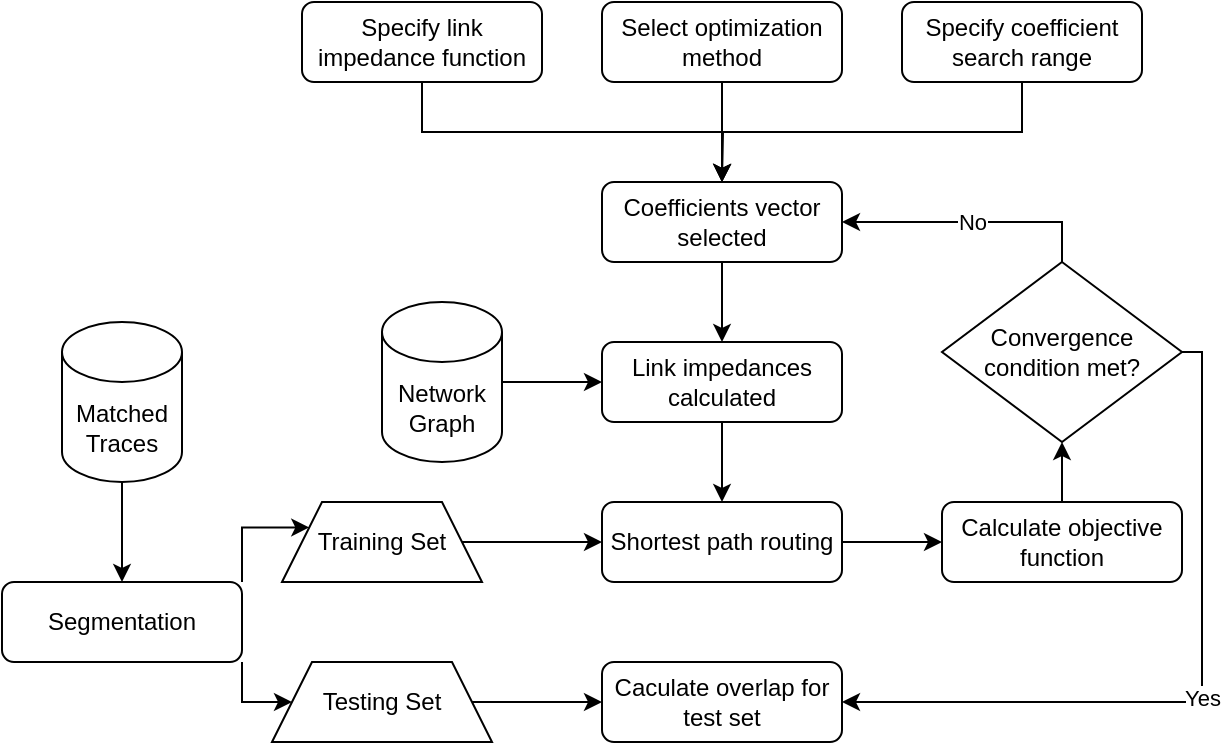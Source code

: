 <mxfile version="21.7.4" type="device">
  <diagram id="C5RBs43oDa-KdzZeNtuy" name="Page-1">
    <mxGraphModel dx="1434" dy="947" grid="1" gridSize="10" guides="1" tooltips="1" connect="1" arrows="1" fold="1" page="1" pageScale="1" pageWidth="827" pageHeight="1169" background="none" math="0" shadow="0">
      <root>
        <mxCell id="WIyWlLk6GJQsqaUBKTNV-0" />
        <mxCell id="WIyWlLk6GJQsqaUBKTNV-1" parent="WIyWlLk6GJQsqaUBKTNV-0" />
        <mxCell id="CkVA8aw27IMA8oM_vs8O-40" value="" style="edgeStyle=orthogonalEdgeStyle;rounded=0;orthogonalLoop=1;jettySize=auto;html=1;" edge="1" parent="WIyWlLk6GJQsqaUBKTNV-1" source="CkVA8aw27IMA8oM_vs8O-13" target="CkVA8aw27IMA8oM_vs8O-34">
          <mxGeometry relative="1" as="geometry" />
        </mxCell>
        <mxCell id="CkVA8aw27IMA8oM_vs8O-13" value="Network Graph" style="shape=cylinder3;whiteSpace=wrap;html=1;boundedLbl=1;backgroundOutline=1;size=15;" vertex="1" parent="WIyWlLk6GJQsqaUBKTNV-1">
          <mxGeometry x="220" y="280" width="60" height="80" as="geometry" />
        </mxCell>
        <mxCell id="CkVA8aw27IMA8oM_vs8O-39" value="" style="edgeStyle=orthogonalEdgeStyle;rounded=0;orthogonalLoop=1;jettySize=auto;html=1;" edge="1" parent="WIyWlLk6GJQsqaUBKTNV-1" source="CkVA8aw27IMA8oM_vs8O-33" target="CkVA8aw27IMA8oM_vs8O-34">
          <mxGeometry relative="1" as="geometry" />
        </mxCell>
        <mxCell id="CkVA8aw27IMA8oM_vs8O-33" value="Coefficients vector selected" style="rounded=1;whiteSpace=wrap;html=1;fontSize=12;glass=0;strokeWidth=1;shadow=0;" vertex="1" parent="WIyWlLk6GJQsqaUBKTNV-1">
          <mxGeometry x="330" y="220" width="120" height="40" as="geometry" />
        </mxCell>
        <mxCell id="CkVA8aw27IMA8oM_vs8O-41" value="" style="edgeStyle=orthogonalEdgeStyle;rounded=0;orthogonalLoop=1;jettySize=auto;html=1;" edge="1" parent="WIyWlLk6GJQsqaUBKTNV-1" source="CkVA8aw27IMA8oM_vs8O-34" target="CkVA8aw27IMA8oM_vs8O-38">
          <mxGeometry relative="1" as="geometry" />
        </mxCell>
        <mxCell id="CkVA8aw27IMA8oM_vs8O-34" value="Link impedances calculated" style="rounded=1;whiteSpace=wrap;html=1;fontSize=12;glass=0;strokeWidth=1;shadow=0;" vertex="1" parent="WIyWlLk6GJQsqaUBKTNV-1">
          <mxGeometry x="330" y="300" width="120" height="40" as="geometry" />
        </mxCell>
        <mxCell id="CkVA8aw27IMA8oM_vs8O-49" value="" style="edgeStyle=orthogonalEdgeStyle;rounded=0;orthogonalLoop=1;jettySize=auto;html=1;" edge="1" parent="WIyWlLk6GJQsqaUBKTNV-1" source="CkVA8aw27IMA8oM_vs8O-36" target="CkVA8aw27IMA8oM_vs8O-43">
          <mxGeometry relative="1" as="geometry" />
        </mxCell>
        <mxCell id="CkVA8aw27IMA8oM_vs8O-36" value="Calculate objective function" style="rounded=1;whiteSpace=wrap;html=1;fontSize=12;glass=0;strokeWidth=1;shadow=0;" vertex="1" parent="WIyWlLk6GJQsqaUBKTNV-1">
          <mxGeometry x="500" y="380" width="120" height="40" as="geometry" />
        </mxCell>
        <mxCell id="CkVA8aw27IMA8oM_vs8O-42" value="" style="edgeStyle=orthogonalEdgeStyle;rounded=0;orthogonalLoop=1;jettySize=auto;html=1;" edge="1" parent="WIyWlLk6GJQsqaUBKTNV-1" source="CkVA8aw27IMA8oM_vs8O-38" target="CkVA8aw27IMA8oM_vs8O-36">
          <mxGeometry relative="1" as="geometry" />
        </mxCell>
        <mxCell id="CkVA8aw27IMA8oM_vs8O-38" value="Shortest path routing" style="rounded=1;whiteSpace=wrap;html=1;fontSize=12;glass=0;strokeWidth=1;shadow=0;" vertex="1" parent="WIyWlLk6GJQsqaUBKTNV-1">
          <mxGeometry x="330" y="380" width="120" height="40" as="geometry" />
        </mxCell>
        <mxCell id="CkVA8aw27IMA8oM_vs8O-43" value="Convergence condition met?" style="rhombus;whiteSpace=wrap;html=1;" vertex="1" parent="WIyWlLk6GJQsqaUBKTNV-1">
          <mxGeometry x="500" y="260" width="120" height="90" as="geometry" />
        </mxCell>
        <mxCell id="CkVA8aw27IMA8oM_vs8O-62" value="" style="edgeStyle=orthogonalEdgeStyle;rounded=0;orthogonalLoop=1;jettySize=auto;html=1;" edge="1" parent="WIyWlLk6GJQsqaUBKTNV-1" source="CkVA8aw27IMA8oM_vs8O-5" target="CkVA8aw27IMA8oM_vs8O-61">
          <mxGeometry relative="1" as="geometry" />
        </mxCell>
        <mxCell id="CkVA8aw27IMA8oM_vs8O-5" value="Matched Traces" style="shape=cylinder3;whiteSpace=wrap;html=1;boundedLbl=1;backgroundOutline=1;size=15;" vertex="1" parent="WIyWlLk6GJQsqaUBKTNV-1">
          <mxGeometry x="60" y="290" width="60" height="80" as="geometry" />
        </mxCell>
        <mxCell id="CkVA8aw27IMA8oM_vs8O-48" value="" style="edgeStyle=orthogonalEdgeStyle;rounded=0;orthogonalLoop=1;jettySize=auto;html=1;" edge="1" parent="WIyWlLk6GJQsqaUBKTNV-1" source="CkVA8aw27IMA8oM_vs8O-7" target="CkVA8aw27IMA8oM_vs8O-38">
          <mxGeometry relative="1" as="geometry" />
        </mxCell>
        <mxCell id="CkVA8aw27IMA8oM_vs8O-7" value="Training Set" style="shape=trapezoid;perimeter=trapezoidPerimeter;whiteSpace=wrap;html=1;fixedSize=1;" vertex="1" parent="WIyWlLk6GJQsqaUBKTNV-1">
          <mxGeometry x="170" y="380" width="100" height="40" as="geometry" />
        </mxCell>
        <mxCell id="WIyWlLk6GJQsqaUBKTNV-3" value="Specify coefficient search range" style="rounded=1;whiteSpace=wrap;html=1;fontSize=12;glass=0;strokeWidth=1;shadow=0;" parent="WIyWlLk6GJQsqaUBKTNV-1" vertex="1">
          <mxGeometry x="480" y="130" width="120" height="40" as="geometry" />
        </mxCell>
        <mxCell id="CkVA8aw27IMA8oM_vs8O-52" value="" style="edgeStyle=orthogonalEdgeStyle;rounded=0;orthogonalLoop=1;jettySize=auto;html=1;" edge="1" parent="WIyWlLk6GJQsqaUBKTNV-1" source="CkVA8aw27IMA8oM_vs8O-14" target="CkVA8aw27IMA8oM_vs8O-33">
          <mxGeometry relative="1" as="geometry" />
        </mxCell>
        <mxCell id="CkVA8aw27IMA8oM_vs8O-14" value="Select optimization method" style="rounded=1;whiteSpace=wrap;html=1;fontSize=12;glass=0;strokeWidth=1;shadow=0;" vertex="1" parent="WIyWlLk6GJQsqaUBKTNV-1">
          <mxGeometry x="330" y="130" width="120" height="40" as="geometry" />
        </mxCell>
        <mxCell id="CkVA8aw27IMA8oM_vs8O-60" value="" style="edgeStyle=orthogonalEdgeStyle;rounded=0;orthogonalLoop=1;jettySize=auto;html=1;" edge="1" parent="WIyWlLk6GJQsqaUBKTNV-1" source="CkVA8aw27IMA8oM_vs8O-8" target="CkVA8aw27IMA8oM_vs8O-57">
          <mxGeometry relative="1" as="geometry" />
        </mxCell>
        <mxCell id="CkVA8aw27IMA8oM_vs8O-8" value="Testing Set" style="shape=trapezoid;perimeter=trapezoidPerimeter;whiteSpace=wrap;html=1;fixedSize=1;" vertex="1" parent="WIyWlLk6GJQsqaUBKTNV-1">
          <mxGeometry x="165" y="460" width="110" height="40" as="geometry" />
        </mxCell>
        <mxCell id="CkVA8aw27IMA8oM_vs8O-50" value="No" style="endArrow=classic;html=1;rounded=0;exitX=0.5;exitY=0;exitDx=0;exitDy=0;entryX=1;entryY=0.5;entryDx=0;entryDy=0;edgeStyle=orthogonalEdgeStyle;" edge="1" parent="WIyWlLk6GJQsqaUBKTNV-1" source="CkVA8aw27IMA8oM_vs8O-43" target="CkVA8aw27IMA8oM_vs8O-33">
          <mxGeometry width="50" height="50" relative="1" as="geometry">
            <mxPoint x="390" y="520" as="sourcePoint" />
            <mxPoint x="440" y="470" as="targetPoint" />
          </mxGeometry>
        </mxCell>
        <mxCell id="CkVA8aw27IMA8oM_vs8O-51" value="Specify link impedance function" style="rounded=1;whiteSpace=wrap;html=1;fontSize=12;glass=0;strokeWidth=1;shadow=0;" vertex="1" parent="WIyWlLk6GJQsqaUBKTNV-1">
          <mxGeometry x="180" y="130" width="120" height="40" as="geometry" />
        </mxCell>
        <mxCell id="CkVA8aw27IMA8oM_vs8O-54" value="" style="endArrow=classic;html=1;rounded=0;exitX=0.5;exitY=1;exitDx=0;exitDy=0;entryX=0.5;entryY=0;entryDx=0;entryDy=0;edgeStyle=orthogonalEdgeStyle;" edge="1" parent="WIyWlLk6GJQsqaUBKTNV-1" source="CkVA8aw27IMA8oM_vs8O-51" target="CkVA8aw27IMA8oM_vs8O-33">
          <mxGeometry width="50" height="50" relative="1" as="geometry">
            <mxPoint x="390" y="310" as="sourcePoint" />
            <mxPoint x="440" y="260" as="targetPoint" />
          </mxGeometry>
        </mxCell>
        <mxCell id="CkVA8aw27IMA8oM_vs8O-55" value="" style="endArrow=classic;html=1;rounded=0;exitX=0.5;exitY=1;exitDx=0;exitDy=0;edgeStyle=orthogonalEdgeStyle;" edge="1" parent="WIyWlLk6GJQsqaUBKTNV-1" source="WIyWlLk6GJQsqaUBKTNV-3">
          <mxGeometry width="50" height="50" relative="1" as="geometry">
            <mxPoint x="250" y="180" as="sourcePoint" />
            <mxPoint x="390" y="220" as="targetPoint" />
          </mxGeometry>
        </mxCell>
        <mxCell id="CkVA8aw27IMA8oM_vs8O-56" value="Yes" style="endArrow=classic;html=1;rounded=0;exitX=1;exitY=0.5;exitDx=0;exitDy=0;entryX=1;entryY=0.5;entryDx=0;entryDy=0;edgeStyle=orthogonalEdgeStyle;" edge="1" parent="WIyWlLk6GJQsqaUBKTNV-1" source="CkVA8aw27IMA8oM_vs8O-43" target="CkVA8aw27IMA8oM_vs8O-57">
          <mxGeometry width="50" height="50" relative="1" as="geometry">
            <mxPoint x="520" y="585" as="sourcePoint" />
            <mxPoint x="570" y="500" as="targetPoint" />
          </mxGeometry>
        </mxCell>
        <mxCell id="CkVA8aw27IMA8oM_vs8O-57" value="Caculate overlap for test set" style="rounded=1;whiteSpace=wrap;html=1;fontSize=12;glass=0;strokeWidth=1;shadow=0;" vertex="1" parent="WIyWlLk6GJQsqaUBKTNV-1">
          <mxGeometry x="330" y="460" width="120" height="40" as="geometry" />
        </mxCell>
        <mxCell id="CkVA8aw27IMA8oM_vs8O-61" value="Segmentation" style="rounded=1;whiteSpace=wrap;html=1;" vertex="1" parent="WIyWlLk6GJQsqaUBKTNV-1">
          <mxGeometry x="30" y="420" width="120" height="40" as="geometry" />
        </mxCell>
        <mxCell id="CkVA8aw27IMA8oM_vs8O-63" value="" style="endArrow=classic;html=1;rounded=0;exitX=1;exitY=0;exitDx=0;exitDy=0;entryX=0;entryY=0.25;entryDx=0;entryDy=0;edgeStyle=orthogonalEdgeStyle;" edge="1" parent="WIyWlLk6GJQsqaUBKTNV-1" source="CkVA8aw27IMA8oM_vs8O-61" target="CkVA8aw27IMA8oM_vs8O-7">
          <mxGeometry width="50" height="50" relative="1" as="geometry">
            <mxPoint x="390" y="330" as="sourcePoint" />
            <mxPoint x="440" y="280" as="targetPoint" />
          </mxGeometry>
        </mxCell>
        <mxCell id="CkVA8aw27IMA8oM_vs8O-64" value="" style="endArrow=classic;html=1;rounded=0;exitX=1;exitY=1;exitDx=0;exitDy=0;entryX=0;entryY=0.5;entryDx=0;entryDy=0;edgeStyle=orthogonalEdgeStyle;" edge="1" parent="WIyWlLk6GJQsqaUBKTNV-1" source="CkVA8aw27IMA8oM_vs8O-61" target="CkVA8aw27IMA8oM_vs8O-8">
          <mxGeometry width="50" height="50" relative="1" as="geometry">
            <mxPoint x="135.5" y="567" as="sourcePoint" />
            <mxPoint x="169.5" y="540" as="targetPoint" />
          </mxGeometry>
        </mxCell>
      </root>
    </mxGraphModel>
  </diagram>
</mxfile>
